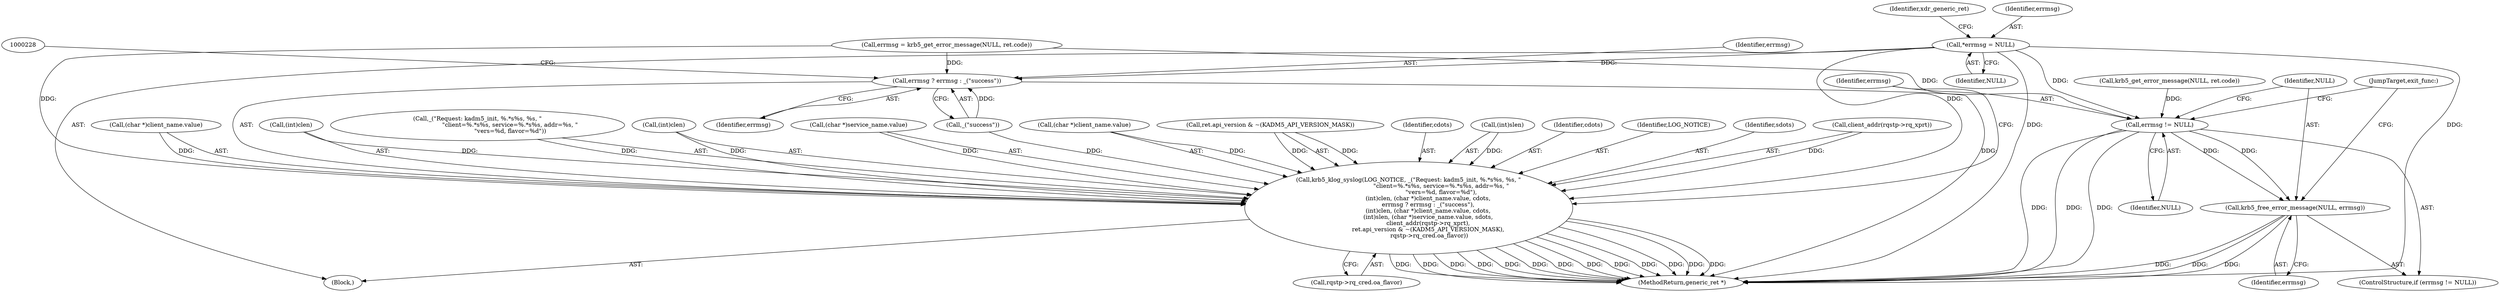 digraph "0_krb5_83ed75feba32e46f736fcce0d96a0445f29b96c2_14@pointer" {
"1000117" [label="(Call,*errmsg = NULL)"];
"1000209" [label="(Call,krb5_klog_syslog(LOG_NOTICE, _(\"Request: kadm5_init, %.*s%s, %s, \"\n                                   \"client=%.*s%s, service=%.*s%s, addr=%s, \"\n                                   \"vers=%d, flavor=%d\"),\n                     (int)clen, (char *)client_name.value, cdots,\n                     errmsg ? errmsg : _(\"success\"),\n                     (int)clen, (char *)client_name.value, cdots,\n                     (int)slen, (char *)service_name.value, sdots,\n                     client_addr(rqstp->rq_xprt),\n                     ret.api_version & ~(KADM5_API_VERSION_MASK),\n                      rqstp->rq_cred.oa_flavor))"];
"1000222" [label="(Call,errmsg ? errmsg : _(\"success\"))"];
"1000261" [label="(Call,errmsg != NULL)"];
"1000264" [label="(Call,krb5_free_error_message(NULL, errmsg))"];
"1000249" [label="(Call,ret.api_version & ~(KADM5_API_VERSION_MASK))"];
"1000209" [label="(Call,krb5_klog_syslog(LOG_NOTICE, _(\"Request: kadm5_init, %.*s%s, %s, \"\n                                   \"client=%.*s%s, service=%.*s%s, addr=%s, \"\n                                   \"vers=%d, flavor=%d\"),\n                     (int)clen, (char *)client_name.value, cdots,\n                     errmsg ? errmsg : _(\"success\"),\n                     (int)clen, (char *)client_name.value, cdots,\n                     (int)slen, (char *)service_name.value, sdots,\n                     client_addr(rqstp->rq_xprt),\n                     ret.api_version & ~(KADM5_API_VERSION_MASK),\n                      rqstp->rq_cred.oa_flavor))"];
"1000119" [label="(Identifier,NULL)"];
"1000235" [label="(Identifier,cdots)"];
"1000224" [label="(Identifier,errmsg)"];
"1000222" [label="(Call,errmsg ? errmsg : _(\"success\"))"];
"1000265" [label="(Identifier,NULL)"];
"1000236" [label="(Call,(int)slen)"];
"1000221" [label="(Identifier,cdots)"];
"1000244" [label="(Identifier,sdots)"];
"1000245" [label="(Call,client_addr(rqstp->rq_xprt))"];
"1000261" [label="(Call,errmsg != NULL)"];
"1000230" [label="(Call,(char *)client_name.value)"];
"1000125" [label="(Identifier,xdr_generic_ret)"];
"1000184" [label="(Call,krb5_get_error_message(NULL, ret.code))"];
"1000281" [label="(MethodReturn,generic_ret *)"];
"1000117" [label="(Call,*errmsg = NULL)"];
"1000255" [label="(Call,rqstp->rq_cred.oa_flavor)"];
"1000227" [label="(Call,(int)clen)"];
"1000225" [label="(Call,_(\"success\"))"];
"1000223" [label="(Identifier,errmsg)"];
"1000263" [label="(Identifier,NULL)"];
"1000267" [label="(JumpTarget,exit_func:)"];
"1000211" [label="(Call,_(\"Request: kadm5_init, %.*s%s, %s, \"\n                                   \"client=%.*s%s, service=%.*s%s, addr=%s, \"\n                                   \"vers=%d, flavor=%d\"))"];
"1000213" [label="(Call,(int)clen)"];
"1000239" [label="(Call,(char *)service_name.value)"];
"1000216" [label="(Call,(char *)client_name.value)"];
"1000264" [label="(Call,krb5_free_error_message(NULL, errmsg))"];
"1000260" [label="(ControlStructure,if (errmsg != NULL))"];
"1000104" [label="(Block,)"];
"1000118" [label="(Identifier,errmsg)"];
"1000262" [label="(Identifier,errmsg)"];
"1000210" [label="(Identifier,LOG_NOTICE)"];
"1000266" [label="(Identifier,errmsg)"];
"1000182" [label="(Call,errmsg = krb5_get_error_message(NULL, ret.code))"];
"1000117" -> "1000104"  [label="AST: "];
"1000117" -> "1000119"  [label="CFG: "];
"1000118" -> "1000117"  [label="AST: "];
"1000119" -> "1000117"  [label="AST: "];
"1000125" -> "1000117"  [label="CFG: "];
"1000117" -> "1000281"  [label="DDG: "];
"1000117" -> "1000281"  [label="DDG: "];
"1000117" -> "1000209"  [label="DDG: "];
"1000117" -> "1000222"  [label="DDG: "];
"1000117" -> "1000261"  [label="DDG: "];
"1000209" -> "1000104"  [label="AST: "];
"1000209" -> "1000255"  [label="CFG: "];
"1000210" -> "1000209"  [label="AST: "];
"1000211" -> "1000209"  [label="AST: "];
"1000213" -> "1000209"  [label="AST: "];
"1000216" -> "1000209"  [label="AST: "];
"1000221" -> "1000209"  [label="AST: "];
"1000222" -> "1000209"  [label="AST: "];
"1000227" -> "1000209"  [label="AST: "];
"1000230" -> "1000209"  [label="AST: "];
"1000235" -> "1000209"  [label="AST: "];
"1000236" -> "1000209"  [label="AST: "];
"1000239" -> "1000209"  [label="AST: "];
"1000244" -> "1000209"  [label="AST: "];
"1000245" -> "1000209"  [label="AST: "];
"1000249" -> "1000209"  [label="AST: "];
"1000255" -> "1000209"  [label="AST: "];
"1000262" -> "1000209"  [label="CFG: "];
"1000209" -> "1000281"  [label="DDG: "];
"1000209" -> "1000281"  [label="DDG: "];
"1000209" -> "1000281"  [label="DDG: "];
"1000209" -> "1000281"  [label="DDG: "];
"1000209" -> "1000281"  [label="DDG: "];
"1000209" -> "1000281"  [label="DDG: "];
"1000209" -> "1000281"  [label="DDG: "];
"1000209" -> "1000281"  [label="DDG: "];
"1000209" -> "1000281"  [label="DDG: "];
"1000209" -> "1000281"  [label="DDG: "];
"1000209" -> "1000281"  [label="DDG: "];
"1000209" -> "1000281"  [label="DDG: "];
"1000209" -> "1000281"  [label="DDG: "];
"1000211" -> "1000209"  [label="DDG: "];
"1000213" -> "1000209"  [label="DDG: "];
"1000216" -> "1000209"  [label="DDG: "];
"1000182" -> "1000209"  [label="DDG: "];
"1000225" -> "1000209"  [label="DDG: "];
"1000227" -> "1000209"  [label="DDG: "];
"1000230" -> "1000209"  [label="DDG: "];
"1000236" -> "1000209"  [label="DDG: "];
"1000239" -> "1000209"  [label="DDG: "];
"1000245" -> "1000209"  [label="DDG: "];
"1000249" -> "1000209"  [label="DDG: "];
"1000249" -> "1000209"  [label="DDG: "];
"1000222" -> "1000224"  [label="CFG: "];
"1000222" -> "1000225"  [label="CFG: "];
"1000223" -> "1000222"  [label="AST: "];
"1000224" -> "1000222"  [label="AST: "];
"1000225" -> "1000222"  [label="AST: "];
"1000228" -> "1000222"  [label="CFG: "];
"1000222" -> "1000281"  [label="DDG: "];
"1000182" -> "1000222"  [label="DDG: "];
"1000225" -> "1000222"  [label="DDG: "];
"1000261" -> "1000260"  [label="AST: "];
"1000261" -> "1000263"  [label="CFG: "];
"1000262" -> "1000261"  [label="AST: "];
"1000263" -> "1000261"  [label="AST: "];
"1000265" -> "1000261"  [label="CFG: "];
"1000267" -> "1000261"  [label="CFG: "];
"1000261" -> "1000281"  [label="DDG: "];
"1000261" -> "1000281"  [label="DDG: "];
"1000261" -> "1000281"  [label="DDG: "];
"1000182" -> "1000261"  [label="DDG: "];
"1000184" -> "1000261"  [label="DDG: "];
"1000261" -> "1000264"  [label="DDG: "];
"1000261" -> "1000264"  [label="DDG: "];
"1000264" -> "1000260"  [label="AST: "];
"1000264" -> "1000266"  [label="CFG: "];
"1000265" -> "1000264"  [label="AST: "];
"1000266" -> "1000264"  [label="AST: "];
"1000267" -> "1000264"  [label="CFG: "];
"1000264" -> "1000281"  [label="DDG: "];
"1000264" -> "1000281"  [label="DDG: "];
"1000264" -> "1000281"  [label="DDG: "];
}

